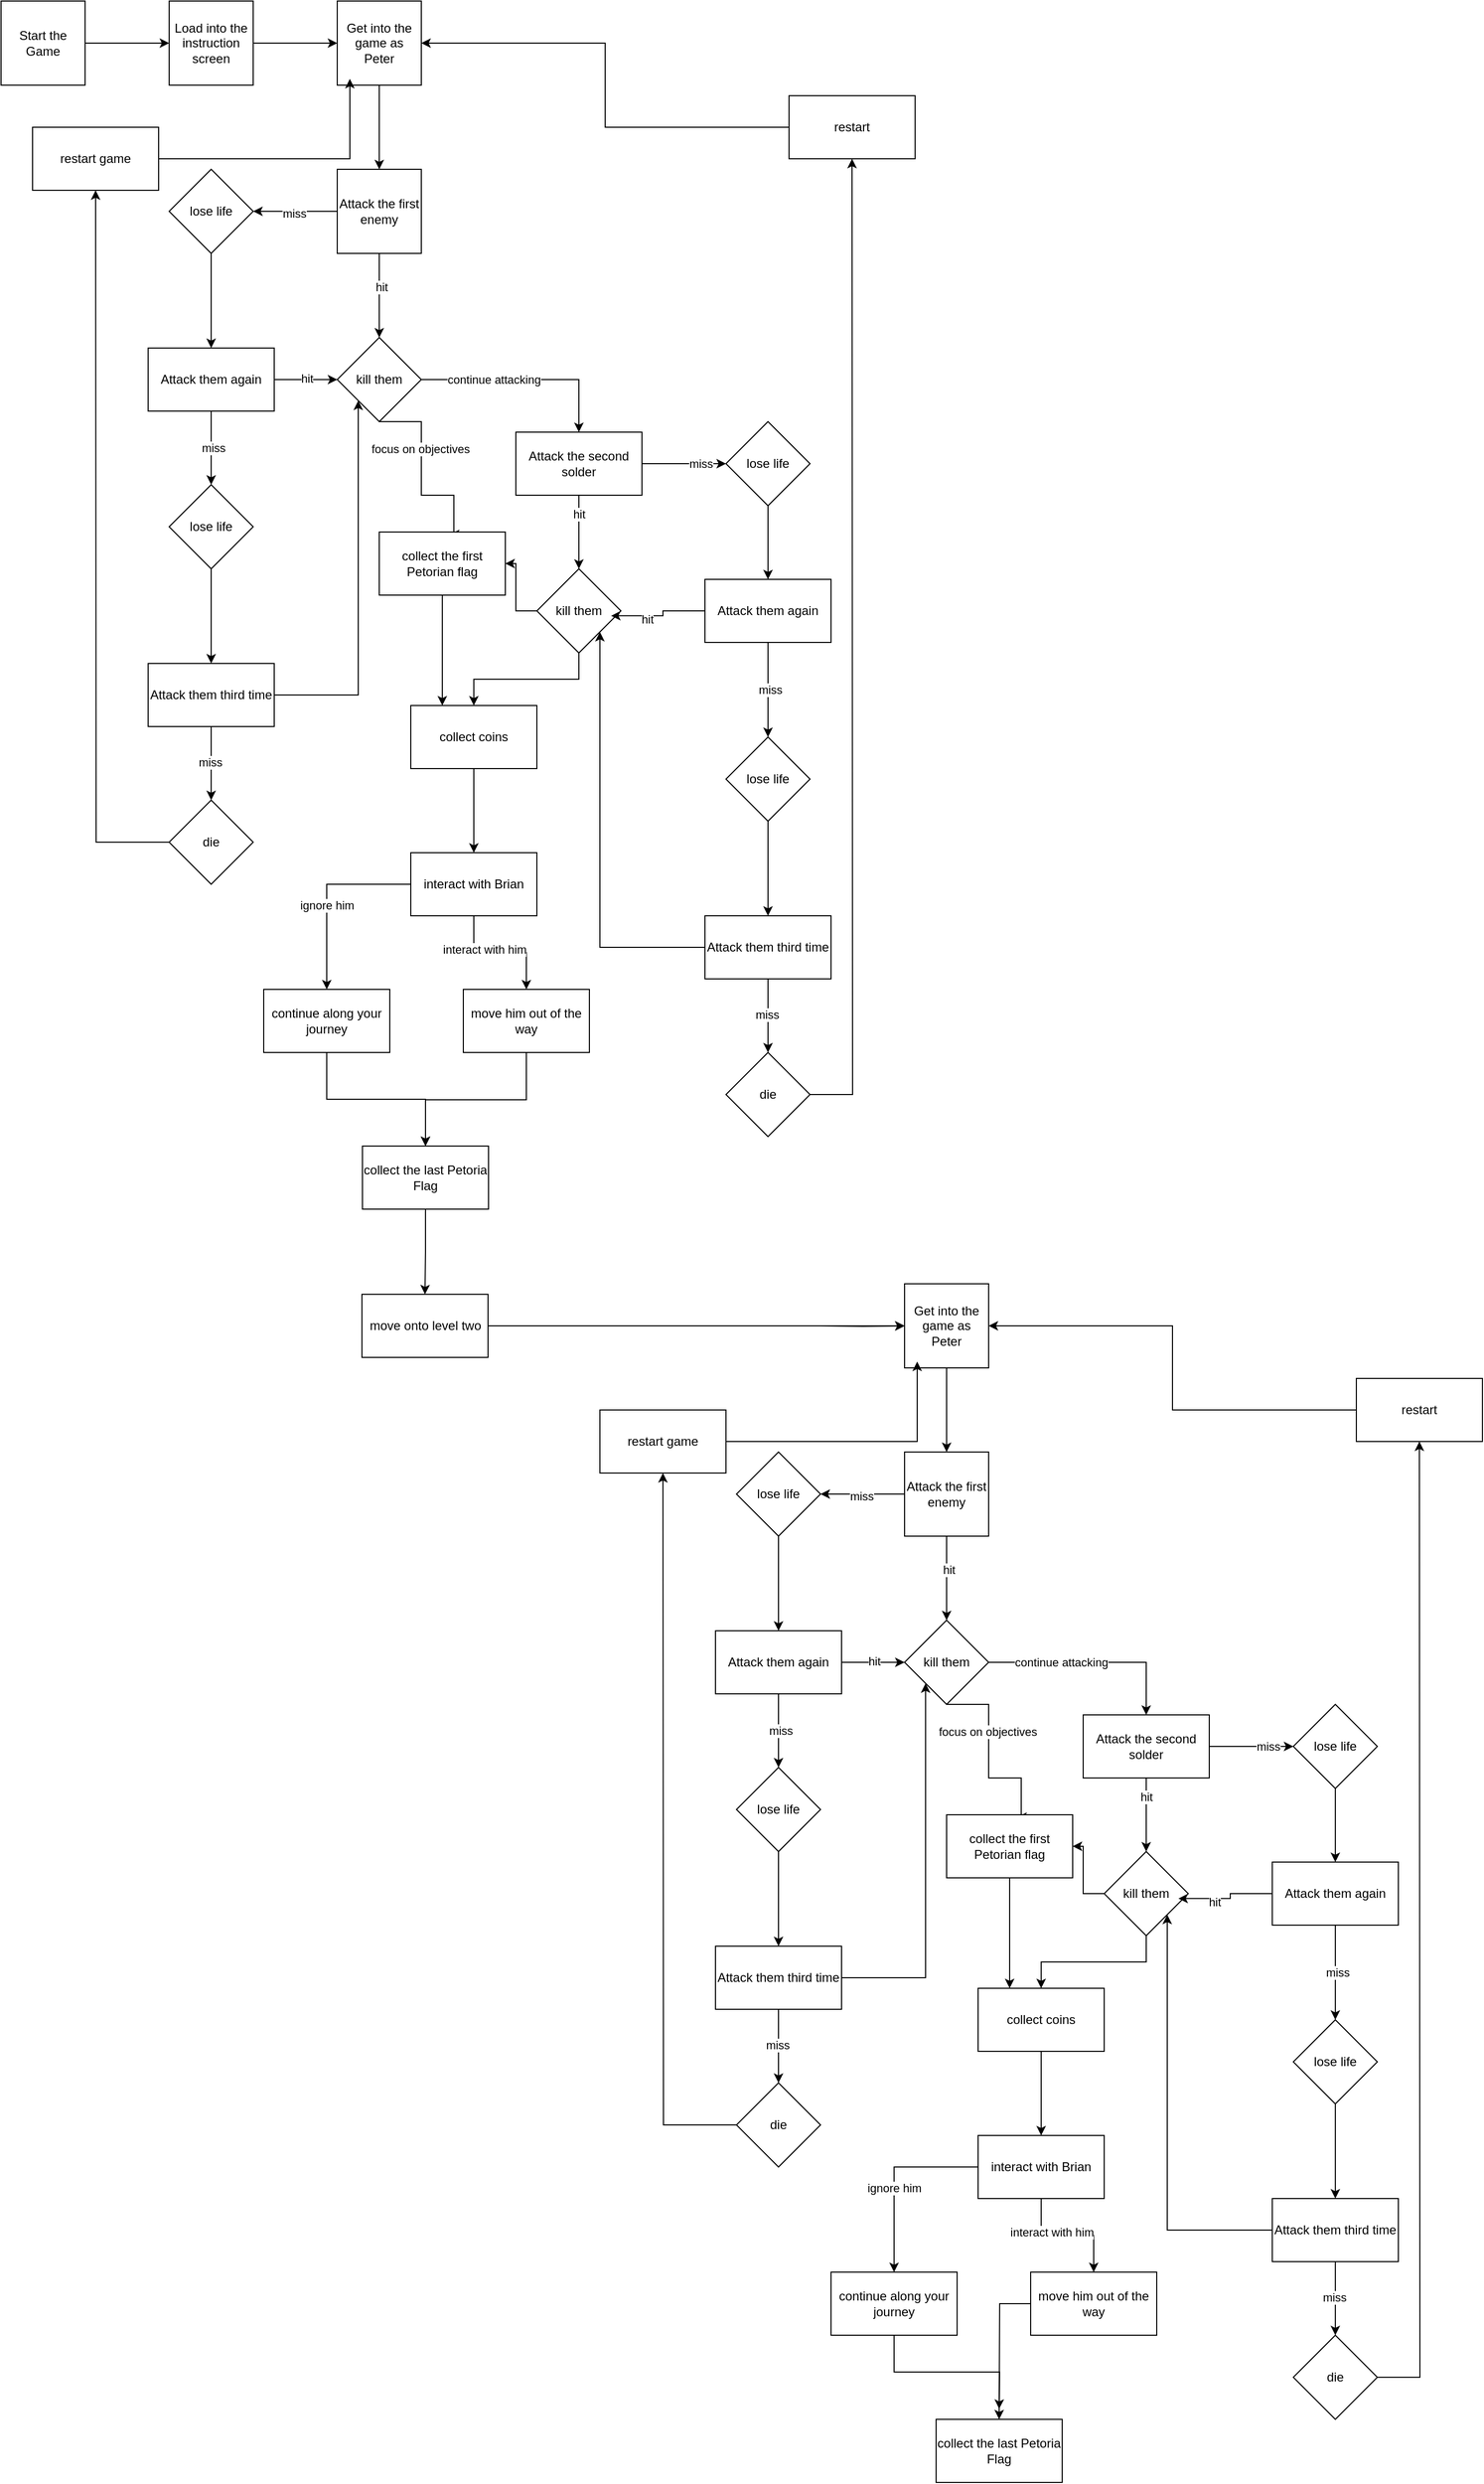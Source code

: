 <mxfile version="25.0.3">
  <diagram id="C5RBs43oDa-KdzZeNtuy" name="Page-1">
    <mxGraphModel dx="2068" dy="824" grid="1" gridSize="10" guides="1" tooltips="1" connect="1" arrows="1" fold="1" page="1" pageScale="1" pageWidth="827" pageHeight="1169" math="0" shadow="0">
      <root>
        <mxCell id="WIyWlLk6GJQsqaUBKTNV-0" />
        <mxCell id="WIyWlLk6GJQsqaUBKTNV-1" parent="WIyWlLk6GJQsqaUBKTNV-0" />
        <mxCell id="SWUT7TAXa4WQA7VOHfOn-55" value="" style="edgeStyle=orthogonalEdgeStyle;rounded=0;orthogonalLoop=1;jettySize=auto;html=1;" edge="1" parent="WIyWlLk6GJQsqaUBKTNV-1" source="SWUT7TAXa4WQA7VOHfOn-53" target="SWUT7TAXa4WQA7VOHfOn-54">
          <mxGeometry relative="1" as="geometry" />
        </mxCell>
        <mxCell id="SWUT7TAXa4WQA7VOHfOn-53" value="Start the Game" style="whiteSpace=wrap;html=1;aspect=fixed;" vertex="1" parent="WIyWlLk6GJQsqaUBKTNV-1">
          <mxGeometry x="70" y="80" width="80" height="80" as="geometry" />
        </mxCell>
        <mxCell id="SWUT7TAXa4WQA7VOHfOn-57" value="" style="edgeStyle=orthogonalEdgeStyle;rounded=0;orthogonalLoop=1;jettySize=auto;html=1;" edge="1" parent="WIyWlLk6GJQsqaUBKTNV-1" source="SWUT7TAXa4WQA7VOHfOn-54" target="SWUT7TAXa4WQA7VOHfOn-56">
          <mxGeometry relative="1" as="geometry" />
        </mxCell>
        <mxCell id="SWUT7TAXa4WQA7VOHfOn-54" value="Load into the instruction screen" style="whiteSpace=wrap;html=1;aspect=fixed;" vertex="1" parent="WIyWlLk6GJQsqaUBKTNV-1">
          <mxGeometry x="230" y="80" width="80" height="80" as="geometry" />
        </mxCell>
        <mxCell id="SWUT7TAXa4WQA7VOHfOn-59" value="" style="edgeStyle=orthogonalEdgeStyle;rounded=0;orthogonalLoop=1;jettySize=auto;html=1;" edge="1" parent="WIyWlLk6GJQsqaUBKTNV-1" source="SWUT7TAXa4WQA7VOHfOn-56" target="SWUT7TAXa4WQA7VOHfOn-58">
          <mxGeometry relative="1" as="geometry" />
        </mxCell>
        <mxCell id="SWUT7TAXa4WQA7VOHfOn-56" value="Get into the game as Peter" style="whiteSpace=wrap;html=1;aspect=fixed;" vertex="1" parent="WIyWlLk6GJQsqaUBKTNV-1">
          <mxGeometry x="390" y="80" width="80" height="80" as="geometry" />
        </mxCell>
        <mxCell id="SWUT7TAXa4WQA7VOHfOn-61" value="" style="edgeStyle=orthogonalEdgeStyle;rounded=0;orthogonalLoop=1;jettySize=auto;html=1;" edge="1" parent="WIyWlLk6GJQsqaUBKTNV-1" source="SWUT7TAXa4WQA7VOHfOn-58" target="SWUT7TAXa4WQA7VOHfOn-60">
          <mxGeometry relative="1" as="geometry" />
        </mxCell>
        <mxCell id="SWUT7TAXa4WQA7VOHfOn-70" value="hit" style="edgeLabel;html=1;align=center;verticalAlign=middle;resizable=0;points=[];" vertex="1" connectable="0" parent="SWUT7TAXa4WQA7VOHfOn-61">
          <mxGeometry x="-0.208" y="2" relative="1" as="geometry">
            <mxPoint as="offset" />
          </mxGeometry>
        </mxCell>
        <mxCell id="SWUT7TAXa4WQA7VOHfOn-63" value="" style="edgeStyle=orthogonalEdgeStyle;rounded=0;orthogonalLoop=1;jettySize=auto;html=1;" edge="1" parent="WIyWlLk6GJQsqaUBKTNV-1" source="SWUT7TAXa4WQA7VOHfOn-58" target="SWUT7TAXa4WQA7VOHfOn-62">
          <mxGeometry relative="1" as="geometry" />
        </mxCell>
        <mxCell id="SWUT7TAXa4WQA7VOHfOn-69" value="miss" style="edgeLabel;html=1;align=center;verticalAlign=middle;resizable=0;points=[];" vertex="1" connectable="0" parent="SWUT7TAXa4WQA7VOHfOn-63">
          <mxGeometry x="0.033" y="2" relative="1" as="geometry">
            <mxPoint as="offset" />
          </mxGeometry>
        </mxCell>
        <mxCell id="SWUT7TAXa4WQA7VOHfOn-58" value="Attack the first enemy" style="whiteSpace=wrap;html=1;aspect=fixed;" vertex="1" parent="WIyWlLk6GJQsqaUBKTNV-1">
          <mxGeometry x="390" y="240" width="80" height="80" as="geometry" />
        </mxCell>
        <mxCell id="SWUT7TAXa4WQA7VOHfOn-83" value="" style="edgeStyle=orthogonalEdgeStyle;rounded=0;orthogonalLoop=1;jettySize=auto;html=1;" edge="1" parent="WIyWlLk6GJQsqaUBKTNV-1" source="SWUT7TAXa4WQA7VOHfOn-60" target="SWUT7TAXa4WQA7VOHfOn-82">
          <mxGeometry relative="1" as="geometry" />
        </mxCell>
        <mxCell id="SWUT7TAXa4WQA7VOHfOn-84" value="continue attacking" style="edgeLabel;html=1;align=center;verticalAlign=middle;resizable=0;points=[];" vertex="1" connectable="0" parent="SWUT7TAXa4WQA7VOHfOn-83">
          <mxGeometry x="-0.313" relative="1" as="geometry">
            <mxPoint as="offset" />
          </mxGeometry>
        </mxCell>
        <mxCell id="SWUT7TAXa4WQA7VOHfOn-86" style="edgeStyle=orthogonalEdgeStyle;rounded=0;orthogonalLoop=1;jettySize=auto;html=1;exitX=0.5;exitY=1;exitDx=0;exitDy=0;entryX=0.561;entryY=0.039;entryDx=0;entryDy=0;entryPerimeter=0;" edge="1" parent="WIyWlLk6GJQsqaUBKTNV-1" source="SWUT7TAXa4WQA7VOHfOn-60" target="SWUT7TAXa4WQA7VOHfOn-87">
          <mxGeometry relative="1" as="geometry">
            <mxPoint x="500" y="580" as="targetPoint" />
            <Array as="points">
              <mxPoint x="470" y="480" />
              <mxPoint x="470" y="550" />
              <mxPoint x="501" y="550" />
              <mxPoint x="501" y="587" />
            </Array>
          </mxGeometry>
        </mxCell>
        <mxCell id="SWUT7TAXa4WQA7VOHfOn-88" value="focus on objectives" style="edgeLabel;html=1;align=center;verticalAlign=middle;resizable=0;points=[];" vertex="1" connectable="0" parent="SWUT7TAXa4WQA7VOHfOn-86">
          <mxGeometry x="-0.277" y="-1" relative="1" as="geometry">
            <mxPoint as="offset" />
          </mxGeometry>
        </mxCell>
        <mxCell id="SWUT7TAXa4WQA7VOHfOn-60" value="kill them" style="rhombus;whiteSpace=wrap;html=1;" vertex="1" parent="WIyWlLk6GJQsqaUBKTNV-1">
          <mxGeometry x="390" y="400" width="80" height="80" as="geometry" />
        </mxCell>
        <mxCell id="SWUT7TAXa4WQA7VOHfOn-65" value="" style="edgeStyle=orthogonalEdgeStyle;rounded=0;orthogonalLoop=1;jettySize=auto;html=1;" edge="1" parent="WIyWlLk6GJQsqaUBKTNV-1" source="SWUT7TAXa4WQA7VOHfOn-62" target="SWUT7TAXa4WQA7VOHfOn-64">
          <mxGeometry relative="1" as="geometry" />
        </mxCell>
        <mxCell id="SWUT7TAXa4WQA7VOHfOn-62" value="lose life" style="rhombus;whiteSpace=wrap;html=1;" vertex="1" parent="WIyWlLk6GJQsqaUBKTNV-1">
          <mxGeometry x="230" y="240" width="80" height="80" as="geometry" />
        </mxCell>
        <mxCell id="SWUT7TAXa4WQA7VOHfOn-66" value="" style="edgeStyle=orthogonalEdgeStyle;rounded=0;orthogonalLoop=1;jettySize=auto;html=1;" edge="1" parent="WIyWlLk6GJQsqaUBKTNV-1" source="SWUT7TAXa4WQA7VOHfOn-64" target="SWUT7TAXa4WQA7VOHfOn-60">
          <mxGeometry relative="1" as="geometry" />
        </mxCell>
        <mxCell id="SWUT7TAXa4WQA7VOHfOn-72" value="hit" style="edgeLabel;html=1;align=center;verticalAlign=middle;resizable=0;points=[];" vertex="1" connectable="0" parent="SWUT7TAXa4WQA7VOHfOn-66">
          <mxGeometry x="0.022" y="1" relative="1" as="geometry">
            <mxPoint as="offset" />
          </mxGeometry>
        </mxCell>
        <mxCell id="SWUT7TAXa4WQA7VOHfOn-68" value="" style="edgeStyle=orthogonalEdgeStyle;rounded=0;orthogonalLoop=1;jettySize=auto;html=1;" edge="1" parent="WIyWlLk6GJQsqaUBKTNV-1" source="SWUT7TAXa4WQA7VOHfOn-64" target="SWUT7TAXa4WQA7VOHfOn-67">
          <mxGeometry relative="1" as="geometry" />
        </mxCell>
        <mxCell id="SWUT7TAXa4WQA7VOHfOn-71" value="miss" style="edgeLabel;html=1;align=center;verticalAlign=middle;resizable=0;points=[];" vertex="1" connectable="0" parent="SWUT7TAXa4WQA7VOHfOn-68">
          <mxGeometry x="-0.009" y="2" relative="1" as="geometry">
            <mxPoint as="offset" />
          </mxGeometry>
        </mxCell>
        <mxCell id="SWUT7TAXa4WQA7VOHfOn-64" value="Attack them again" style="whiteSpace=wrap;html=1;" vertex="1" parent="WIyWlLk6GJQsqaUBKTNV-1">
          <mxGeometry x="210" y="410" width="120" height="60" as="geometry" />
        </mxCell>
        <mxCell id="SWUT7TAXa4WQA7VOHfOn-74" value="" style="edgeStyle=orthogonalEdgeStyle;rounded=0;orthogonalLoop=1;jettySize=auto;html=1;" edge="1" parent="WIyWlLk6GJQsqaUBKTNV-1" source="SWUT7TAXa4WQA7VOHfOn-67" target="SWUT7TAXa4WQA7VOHfOn-73">
          <mxGeometry relative="1" as="geometry" />
        </mxCell>
        <mxCell id="SWUT7TAXa4WQA7VOHfOn-67" value="lose life" style="rhombus;whiteSpace=wrap;html=1;" vertex="1" parent="WIyWlLk6GJQsqaUBKTNV-1">
          <mxGeometry x="230" y="540" width="80" height="80" as="geometry" />
        </mxCell>
        <mxCell id="SWUT7TAXa4WQA7VOHfOn-76" value="" style="edgeStyle=orthogonalEdgeStyle;rounded=0;orthogonalLoop=1;jettySize=auto;html=1;" edge="1" parent="WIyWlLk6GJQsqaUBKTNV-1" source="SWUT7TAXa4WQA7VOHfOn-73" target="SWUT7TAXa4WQA7VOHfOn-75">
          <mxGeometry relative="1" as="geometry" />
        </mxCell>
        <mxCell id="SWUT7TAXa4WQA7VOHfOn-77" value="miss" style="edgeLabel;html=1;align=center;verticalAlign=middle;resizable=0;points=[];" vertex="1" connectable="0" parent="SWUT7TAXa4WQA7VOHfOn-76">
          <mxGeometry x="-0.038" y="-1" relative="1" as="geometry">
            <mxPoint as="offset" />
          </mxGeometry>
        </mxCell>
        <mxCell id="SWUT7TAXa4WQA7VOHfOn-81" style="edgeStyle=orthogonalEdgeStyle;rounded=0;orthogonalLoop=1;jettySize=auto;html=1;exitX=1;exitY=0.5;exitDx=0;exitDy=0;entryX=0;entryY=1;entryDx=0;entryDy=0;" edge="1" parent="WIyWlLk6GJQsqaUBKTNV-1" source="SWUT7TAXa4WQA7VOHfOn-73" target="SWUT7TAXa4WQA7VOHfOn-60">
          <mxGeometry relative="1" as="geometry" />
        </mxCell>
        <mxCell id="SWUT7TAXa4WQA7VOHfOn-73" value="Attack them third time" style="whiteSpace=wrap;html=1;" vertex="1" parent="WIyWlLk6GJQsqaUBKTNV-1">
          <mxGeometry x="210" y="710" width="120" height="60" as="geometry" />
        </mxCell>
        <mxCell id="SWUT7TAXa4WQA7VOHfOn-78" style="edgeStyle=orthogonalEdgeStyle;rounded=0;orthogonalLoop=1;jettySize=auto;html=1;" edge="1" parent="WIyWlLk6GJQsqaUBKTNV-1" source="SWUT7TAXa4WQA7VOHfOn-75">
          <mxGeometry relative="1" as="geometry">
            <mxPoint x="160" y="260" as="targetPoint" />
          </mxGeometry>
        </mxCell>
        <mxCell id="SWUT7TAXa4WQA7VOHfOn-75" value="die" style="rhombus;whiteSpace=wrap;html=1;" vertex="1" parent="WIyWlLk6GJQsqaUBKTNV-1">
          <mxGeometry x="230" y="840" width="80" height="80" as="geometry" />
        </mxCell>
        <mxCell id="SWUT7TAXa4WQA7VOHfOn-79" value="restart game" style="rounded=0;whiteSpace=wrap;html=1;" vertex="1" parent="WIyWlLk6GJQsqaUBKTNV-1">
          <mxGeometry x="100" y="200" width="120" height="60" as="geometry" />
        </mxCell>
        <mxCell id="SWUT7TAXa4WQA7VOHfOn-80" style="edgeStyle=orthogonalEdgeStyle;rounded=0;orthogonalLoop=1;jettySize=auto;html=1;exitX=1;exitY=0.5;exitDx=0;exitDy=0;entryX=0.15;entryY=0.925;entryDx=0;entryDy=0;entryPerimeter=0;" edge="1" parent="WIyWlLk6GJQsqaUBKTNV-1" source="SWUT7TAXa4WQA7VOHfOn-79" target="SWUT7TAXa4WQA7VOHfOn-56">
          <mxGeometry relative="1" as="geometry" />
        </mxCell>
        <mxCell id="SWUT7TAXa4WQA7VOHfOn-90" value="" style="edgeStyle=orthogonalEdgeStyle;rounded=0;orthogonalLoop=1;jettySize=auto;html=1;" edge="1" parent="WIyWlLk6GJQsqaUBKTNV-1" source="SWUT7TAXa4WQA7VOHfOn-82" target="SWUT7TAXa4WQA7VOHfOn-89">
          <mxGeometry relative="1" as="geometry" />
        </mxCell>
        <mxCell id="SWUT7TAXa4WQA7VOHfOn-91" value="hit" style="edgeLabel;html=1;align=center;verticalAlign=middle;resizable=0;points=[];" vertex="1" connectable="0" parent="SWUT7TAXa4WQA7VOHfOn-90">
          <mxGeometry x="-0.486" relative="1" as="geometry">
            <mxPoint as="offset" />
          </mxGeometry>
        </mxCell>
        <mxCell id="SWUT7TAXa4WQA7VOHfOn-105" style="edgeStyle=orthogonalEdgeStyle;rounded=0;orthogonalLoop=1;jettySize=auto;html=1;" edge="1" parent="WIyWlLk6GJQsqaUBKTNV-1" source="SWUT7TAXa4WQA7VOHfOn-82" target="SWUT7TAXa4WQA7VOHfOn-94">
          <mxGeometry relative="1" as="geometry" />
        </mxCell>
        <mxCell id="SWUT7TAXa4WQA7VOHfOn-106" value="miss" style="edgeLabel;html=1;align=center;verticalAlign=middle;resizable=0;points=[];" vertex="1" connectable="0" parent="SWUT7TAXa4WQA7VOHfOn-105">
          <mxGeometry x="0.392" relative="1" as="geometry">
            <mxPoint as="offset" />
          </mxGeometry>
        </mxCell>
        <mxCell id="SWUT7TAXa4WQA7VOHfOn-82" value="Attack the second solder" style="whiteSpace=wrap;html=1;" vertex="1" parent="WIyWlLk6GJQsqaUBKTNV-1">
          <mxGeometry x="560" y="490" width="120" height="60" as="geometry" />
        </mxCell>
        <mxCell id="SWUT7TAXa4WQA7VOHfOn-118" style="edgeStyle=orthogonalEdgeStyle;rounded=0;orthogonalLoop=1;jettySize=auto;html=1;exitX=0.5;exitY=1;exitDx=0;exitDy=0;entryX=0.25;entryY=0;entryDx=0;entryDy=0;" edge="1" parent="WIyWlLk6GJQsqaUBKTNV-1" source="SWUT7TAXa4WQA7VOHfOn-87" target="SWUT7TAXa4WQA7VOHfOn-116">
          <mxGeometry relative="1" as="geometry" />
        </mxCell>
        <mxCell id="SWUT7TAXa4WQA7VOHfOn-87" value="collect the first Petorian flag" style="rounded=0;whiteSpace=wrap;html=1;" vertex="1" parent="WIyWlLk6GJQsqaUBKTNV-1">
          <mxGeometry x="430" y="585" width="120" height="60" as="geometry" />
        </mxCell>
        <mxCell id="SWUT7TAXa4WQA7VOHfOn-113" style="edgeStyle=orthogonalEdgeStyle;rounded=0;orthogonalLoop=1;jettySize=auto;html=1;" edge="1" parent="WIyWlLk6GJQsqaUBKTNV-1" source="SWUT7TAXa4WQA7VOHfOn-89" target="SWUT7TAXa4WQA7VOHfOn-87">
          <mxGeometry relative="1" as="geometry" />
        </mxCell>
        <mxCell id="SWUT7TAXa4WQA7VOHfOn-117" value="" style="edgeStyle=orthogonalEdgeStyle;rounded=0;orthogonalLoop=1;jettySize=auto;html=1;" edge="1" parent="WIyWlLk6GJQsqaUBKTNV-1" source="SWUT7TAXa4WQA7VOHfOn-89" target="SWUT7TAXa4WQA7VOHfOn-116">
          <mxGeometry relative="1" as="geometry" />
        </mxCell>
        <mxCell id="SWUT7TAXa4WQA7VOHfOn-89" value="kill them" style="rhombus;whiteSpace=wrap;html=1;" vertex="1" parent="WIyWlLk6GJQsqaUBKTNV-1">
          <mxGeometry x="580" y="620" width="80" height="80" as="geometry" />
        </mxCell>
        <mxCell id="SWUT7TAXa4WQA7VOHfOn-93" value="" style="edgeStyle=orthogonalEdgeStyle;rounded=0;orthogonalLoop=1;jettySize=auto;html=1;" edge="1" parent="WIyWlLk6GJQsqaUBKTNV-1" source="SWUT7TAXa4WQA7VOHfOn-94" target="SWUT7TAXa4WQA7VOHfOn-98">
          <mxGeometry relative="1" as="geometry" />
        </mxCell>
        <mxCell id="SWUT7TAXa4WQA7VOHfOn-94" value="lose life" style="rhombus;whiteSpace=wrap;html=1;" vertex="1" parent="WIyWlLk6GJQsqaUBKTNV-1">
          <mxGeometry x="760" y="480" width="80" height="80" as="geometry" />
        </mxCell>
        <mxCell id="SWUT7TAXa4WQA7VOHfOn-96" value="" style="edgeStyle=orthogonalEdgeStyle;rounded=0;orthogonalLoop=1;jettySize=auto;html=1;" edge="1" parent="WIyWlLk6GJQsqaUBKTNV-1" source="SWUT7TAXa4WQA7VOHfOn-98" target="SWUT7TAXa4WQA7VOHfOn-100">
          <mxGeometry relative="1" as="geometry" />
        </mxCell>
        <mxCell id="SWUT7TAXa4WQA7VOHfOn-97" value="miss" style="edgeLabel;html=1;align=center;verticalAlign=middle;resizable=0;points=[];" vertex="1" connectable="0" parent="SWUT7TAXa4WQA7VOHfOn-96">
          <mxGeometry x="-0.009" y="2" relative="1" as="geometry">
            <mxPoint as="offset" />
          </mxGeometry>
        </mxCell>
        <mxCell id="SWUT7TAXa4WQA7VOHfOn-98" value="Attack them again" style="whiteSpace=wrap;html=1;" vertex="1" parent="WIyWlLk6GJQsqaUBKTNV-1">
          <mxGeometry x="740" y="630" width="120" height="60" as="geometry" />
        </mxCell>
        <mxCell id="SWUT7TAXa4WQA7VOHfOn-99" value="" style="edgeStyle=orthogonalEdgeStyle;rounded=0;orthogonalLoop=1;jettySize=auto;html=1;" edge="1" parent="WIyWlLk6GJQsqaUBKTNV-1" source="SWUT7TAXa4WQA7VOHfOn-100" target="SWUT7TAXa4WQA7VOHfOn-103">
          <mxGeometry relative="1" as="geometry" />
        </mxCell>
        <mxCell id="SWUT7TAXa4WQA7VOHfOn-100" value="lose life" style="rhombus;whiteSpace=wrap;html=1;" vertex="1" parent="WIyWlLk6GJQsqaUBKTNV-1">
          <mxGeometry x="760" y="780" width="80" height="80" as="geometry" />
        </mxCell>
        <mxCell id="SWUT7TAXa4WQA7VOHfOn-101" value="" style="edgeStyle=orthogonalEdgeStyle;rounded=0;orthogonalLoop=1;jettySize=auto;html=1;" edge="1" parent="WIyWlLk6GJQsqaUBKTNV-1" source="SWUT7TAXa4WQA7VOHfOn-103" target="SWUT7TAXa4WQA7VOHfOn-104">
          <mxGeometry relative="1" as="geometry" />
        </mxCell>
        <mxCell id="SWUT7TAXa4WQA7VOHfOn-102" value="miss" style="edgeLabel;html=1;align=center;verticalAlign=middle;resizable=0;points=[];" vertex="1" connectable="0" parent="SWUT7TAXa4WQA7VOHfOn-101">
          <mxGeometry x="-0.038" y="-1" relative="1" as="geometry">
            <mxPoint as="offset" />
          </mxGeometry>
        </mxCell>
        <mxCell id="SWUT7TAXa4WQA7VOHfOn-109" style="edgeStyle=orthogonalEdgeStyle;rounded=0;orthogonalLoop=1;jettySize=auto;html=1;exitX=0;exitY=0.5;exitDx=0;exitDy=0;entryX=1;entryY=1;entryDx=0;entryDy=0;" edge="1" parent="WIyWlLk6GJQsqaUBKTNV-1" source="SWUT7TAXa4WQA7VOHfOn-103" target="SWUT7TAXa4WQA7VOHfOn-89">
          <mxGeometry relative="1" as="geometry" />
        </mxCell>
        <mxCell id="SWUT7TAXa4WQA7VOHfOn-103" value="Attack them third time" style="whiteSpace=wrap;html=1;" vertex="1" parent="WIyWlLk6GJQsqaUBKTNV-1">
          <mxGeometry x="740" y="950" width="120" height="60" as="geometry" />
        </mxCell>
        <mxCell id="SWUT7TAXa4WQA7VOHfOn-110" style="edgeStyle=orthogonalEdgeStyle;rounded=0;orthogonalLoop=1;jettySize=auto;html=1;exitX=1;exitY=0.5;exitDx=0;exitDy=0;" edge="1" parent="WIyWlLk6GJQsqaUBKTNV-1" source="SWUT7TAXa4WQA7VOHfOn-104">
          <mxGeometry relative="1" as="geometry">
            <mxPoint x="880" y="230" as="targetPoint" />
          </mxGeometry>
        </mxCell>
        <mxCell id="SWUT7TAXa4WQA7VOHfOn-104" value="die" style="rhombus;whiteSpace=wrap;html=1;" vertex="1" parent="WIyWlLk6GJQsqaUBKTNV-1">
          <mxGeometry x="760" y="1080" width="80" height="80" as="geometry" />
        </mxCell>
        <mxCell id="SWUT7TAXa4WQA7VOHfOn-107" style="edgeStyle=orthogonalEdgeStyle;rounded=0;orthogonalLoop=1;jettySize=auto;html=1;entryX=0.883;entryY=0.558;entryDx=0;entryDy=0;entryPerimeter=0;" edge="1" parent="WIyWlLk6GJQsqaUBKTNV-1" source="SWUT7TAXa4WQA7VOHfOn-98" target="SWUT7TAXa4WQA7VOHfOn-89">
          <mxGeometry relative="1" as="geometry" />
        </mxCell>
        <mxCell id="SWUT7TAXa4WQA7VOHfOn-108" value="hit" style="edgeLabel;html=1;align=center;verticalAlign=middle;resizable=0;points=[];" vertex="1" connectable="0" parent="SWUT7TAXa4WQA7VOHfOn-107">
          <mxGeometry x="0.274" y="3" relative="1" as="geometry">
            <mxPoint as="offset" />
          </mxGeometry>
        </mxCell>
        <mxCell id="SWUT7TAXa4WQA7VOHfOn-112" style="edgeStyle=orthogonalEdgeStyle;rounded=0;orthogonalLoop=1;jettySize=auto;html=1;exitX=0;exitY=0.5;exitDx=0;exitDy=0;entryX=1;entryY=0.5;entryDx=0;entryDy=0;" edge="1" parent="WIyWlLk6GJQsqaUBKTNV-1" source="SWUT7TAXa4WQA7VOHfOn-111" target="SWUT7TAXa4WQA7VOHfOn-56">
          <mxGeometry relative="1" as="geometry" />
        </mxCell>
        <mxCell id="SWUT7TAXa4WQA7VOHfOn-111" value="restart" style="rounded=0;whiteSpace=wrap;html=1;" vertex="1" parent="WIyWlLk6GJQsqaUBKTNV-1">
          <mxGeometry x="820" y="170" width="120" height="60" as="geometry" />
        </mxCell>
        <mxCell id="SWUT7TAXa4WQA7VOHfOn-121" value="" style="edgeStyle=orthogonalEdgeStyle;rounded=0;orthogonalLoop=1;jettySize=auto;html=1;" edge="1" parent="WIyWlLk6GJQsqaUBKTNV-1" source="SWUT7TAXa4WQA7VOHfOn-116" target="SWUT7TAXa4WQA7VOHfOn-120">
          <mxGeometry relative="1" as="geometry" />
        </mxCell>
        <mxCell id="SWUT7TAXa4WQA7VOHfOn-116" value="collect coins" style="whiteSpace=wrap;html=1;" vertex="1" parent="WIyWlLk6GJQsqaUBKTNV-1">
          <mxGeometry x="460" y="750" width="120" height="60" as="geometry" />
        </mxCell>
        <mxCell id="SWUT7TAXa4WQA7VOHfOn-127" value="" style="edgeStyle=orthogonalEdgeStyle;rounded=0;orthogonalLoop=1;jettySize=auto;html=1;" edge="1" parent="WIyWlLk6GJQsqaUBKTNV-1" source="SWUT7TAXa4WQA7VOHfOn-120" target="SWUT7TAXa4WQA7VOHfOn-126">
          <mxGeometry relative="1" as="geometry" />
        </mxCell>
        <mxCell id="SWUT7TAXa4WQA7VOHfOn-128" value="ignore him" style="edgeLabel;html=1;align=center;verticalAlign=middle;resizable=0;points=[];" vertex="1" connectable="0" parent="SWUT7TAXa4WQA7VOHfOn-127">
          <mxGeometry x="0.111" relative="1" as="geometry">
            <mxPoint as="offset" />
          </mxGeometry>
        </mxCell>
        <mxCell id="SWUT7TAXa4WQA7VOHfOn-131" value="" style="edgeStyle=orthogonalEdgeStyle;rounded=0;orthogonalLoop=1;jettySize=auto;html=1;" edge="1" parent="WIyWlLk6GJQsqaUBKTNV-1" source="SWUT7TAXa4WQA7VOHfOn-120" target="SWUT7TAXa4WQA7VOHfOn-130">
          <mxGeometry relative="1" as="geometry" />
        </mxCell>
        <mxCell id="SWUT7TAXa4WQA7VOHfOn-132" value="interact with him" style="edgeLabel;html=1;align=center;verticalAlign=middle;resizable=0;points=[];" vertex="1" connectable="0" parent="SWUT7TAXa4WQA7VOHfOn-131">
          <mxGeometry x="-0.256" y="3" relative="1" as="geometry">
            <mxPoint as="offset" />
          </mxGeometry>
        </mxCell>
        <mxCell id="SWUT7TAXa4WQA7VOHfOn-120" value="interact with Brian" style="whiteSpace=wrap;html=1;" vertex="1" parent="WIyWlLk6GJQsqaUBKTNV-1">
          <mxGeometry x="460" y="890" width="120" height="60" as="geometry" />
        </mxCell>
        <mxCell id="SWUT7TAXa4WQA7VOHfOn-133" style="edgeStyle=orthogonalEdgeStyle;rounded=0;orthogonalLoop=1;jettySize=auto;html=1;exitX=0.5;exitY=1;exitDx=0;exitDy=0;" edge="1" parent="WIyWlLk6GJQsqaUBKTNV-1" source="SWUT7TAXa4WQA7VOHfOn-126" target="SWUT7TAXa4WQA7VOHfOn-135">
          <mxGeometry relative="1" as="geometry">
            <mxPoint x="480" y="1150" as="targetPoint" />
          </mxGeometry>
        </mxCell>
        <mxCell id="SWUT7TAXa4WQA7VOHfOn-126" value="continue along your journey" style="whiteSpace=wrap;html=1;" vertex="1" parent="WIyWlLk6GJQsqaUBKTNV-1">
          <mxGeometry x="320" y="1020" width="120" height="60" as="geometry" />
        </mxCell>
        <mxCell id="SWUT7TAXa4WQA7VOHfOn-134" style="edgeStyle=orthogonalEdgeStyle;rounded=0;orthogonalLoop=1;jettySize=auto;html=1;entryX=0.5;entryY=0;entryDx=0;entryDy=0;" edge="1" parent="WIyWlLk6GJQsqaUBKTNV-1" source="SWUT7TAXa4WQA7VOHfOn-130" target="SWUT7TAXa4WQA7VOHfOn-135">
          <mxGeometry relative="1" as="geometry">
            <mxPoint x="480" y="1160" as="targetPoint" />
            <Array as="points">
              <mxPoint x="570" y="1125" />
              <mxPoint x="474" y="1125" />
            </Array>
          </mxGeometry>
        </mxCell>
        <mxCell id="SWUT7TAXa4WQA7VOHfOn-130" value="move him out of the way" style="whiteSpace=wrap;html=1;" vertex="1" parent="WIyWlLk6GJQsqaUBKTNV-1">
          <mxGeometry x="510" y="1020" width="120" height="60" as="geometry" />
        </mxCell>
        <mxCell id="SWUT7TAXa4WQA7VOHfOn-137" value="" style="edgeStyle=orthogonalEdgeStyle;rounded=0;orthogonalLoop=1;jettySize=auto;html=1;" edge="1" parent="WIyWlLk6GJQsqaUBKTNV-1" source="SWUT7TAXa4WQA7VOHfOn-135" target="SWUT7TAXa4WQA7VOHfOn-136">
          <mxGeometry relative="1" as="geometry" />
        </mxCell>
        <mxCell id="SWUT7TAXa4WQA7VOHfOn-135" value="collect the last Petoria Flag" style="rounded=0;whiteSpace=wrap;html=1;" vertex="1" parent="WIyWlLk6GJQsqaUBKTNV-1">
          <mxGeometry x="414" y="1169" width="120" height="60" as="geometry" />
        </mxCell>
        <mxCell id="SWUT7TAXa4WQA7VOHfOn-211" style="edgeStyle=orthogonalEdgeStyle;rounded=0;orthogonalLoop=1;jettySize=auto;html=1;entryX=0;entryY=0.5;entryDx=0;entryDy=0;" edge="1" parent="WIyWlLk6GJQsqaUBKTNV-1" source="SWUT7TAXa4WQA7VOHfOn-136" target="SWUT7TAXa4WQA7VOHfOn-143">
          <mxGeometry relative="1" as="geometry">
            <mxPoint x="610" y="1340" as="targetPoint" />
          </mxGeometry>
        </mxCell>
        <mxCell id="SWUT7TAXa4WQA7VOHfOn-136" value="move onto level two" style="whiteSpace=wrap;html=1;rounded=0;" vertex="1" parent="WIyWlLk6GJQsqaUBKTNV-1">
          <mxGeometry x="413.5" y="1310" width="120" height="60" as="geometry" />
        </mxCell>
        <mxCell id="SWUT7TAXa4WQA7VOHfOn-140" value="" style="edgeStyle=orthogonalEdgeStyle;rounded=0;orthogonalLoop=1;jettySize=auto;html=1;" edge="1" parent="WIyWlLk6GJQsqaUBKTNV-1" target="SWUT7TAXa4WQA7VOHfOn-143">
          <mxGeometry relative="1" as="geometry">
            <mxPoint x="850" y="1340" as="sourcePoint" />
          </mxGeometry>
        </mxCell>
        <mxCell id="SWUT7TAXa4WQA7VOHfOn-142" value="" style="edgeStyle=orthogonalEdgeStyle;rounded=0;orthogonalLoop=1;jettySize=auto;html=1;" edge="1" parent="WIyWlLk6GJQsqaUBKTNV-1" source="SWUT7TAXa4WQA7VOHfOn-143" target="SWUT7TAXa4WQA7VOHfOn-148">
          <mxGeometry relative="1" as="geometry" />
        </mxCell>
        <mxCell id="SWUT7TAXa4WQA7VOHfOn-143" value="Get into the game as Peter" style="whiteSpace=wrap;html=1;aspect=fixed;" vertex="1" parent="WIyWlLk6GJQsqaUBKTNV-1">
          <mxGeometry x="930" y="1300" width="80" height="80" as="geometry" />
        </mxCell>
        <mxCell id="SWUT7TAXa4WQA7VOHfOn-144" value="" style="edgeStyle=orthogonalEdgeStyle;rounded=0;orthogonalLoop=1;jettySize=auto;html=1;" edge="1" parent="WIyWlLk6GJQsqaUBKTNV-1" source="SWUT7TAXa4WQA7VOHfOn-148" target="SWUT7TAXa4WQA7VOHfOn-153">
          <mxGeometry relative="1" as="geometry" />
        </mxCell>
        <mxCell id="SWUT7TAXa4WQA7VOHfOn-145" value="hit" style="edgeLabel;html=1;align=center;verticalAlign=middle;resizable=0;points=[];" vertex="1" connectable="0" parent="SWUT7TAXa4WQA7VOHfOn-144">
          <mxGeometry x="-0.208" y="2" relative="1" as="geometry">
            <mxPoint as="offset" />
          </mxGeometry>
        </mxCell>
        <mxCell id="SWUT7TAXa4WQA7VOHfOn-146" value="" style="edgeStyle=orthogonalEdgeStyle;rounded=0;orthogonalLoop=1;jettySize=auto;html=1;" edge="1" parent="WIyWlLk6GJQsqaUBKTNV-1" source="SWUT7TAXa4WQA7VOHfOn-148" target="SWUT7TAXa4WQA7VOHfOn-155">
          <mxGeometry relative="1" as="geometry" />
        </mxCell>
        <mxCell id="SWUT7TAXa4WQA7VOHfOn-147" value="miss" style="edgeLabel;html=1;align=center;verticalAlign=middle;resizable=0;points=[];" vertex="1" connectable="0" parent="SWUT7TAXa4WQA7VOHfOn-146">
          <mxGeometry x="0.033" y="2" relative="1" as="geometry">
            <mxPoint as="offset" />
          </mxGeometry>
        </mxCell>
        <mxCell id="SWUT7TAXa4WQA7VOHfOn-148" value="Attack the first enemy" style="whiteSpace=wrap;html=1;aspect=fixed;" vertex="1" parent="WIyWlLk6GJQsqaUBKTNV-1">
          <mxGeometry x="930" y="1460" width="80" height="80" as="geometry" />
        </mxCell>
        <mxCell id="SWUT7TAXa4WQA7VOHfOn-149" value="" style="edgeStyle=orthogonalEdgeStyle;rounded=0;orthogonalLoop=1;jettySize=auto;html=1;" edge="1" parent="WIyWlLk6GJQsqaUBKTNV-1" source="SWUT7TAXa4WQA7VOHfOn-153" target="SWUT7TAXa4WQA7VOHfOn-175">
          <mxGeometry relative="1" as="geometry" />
        </mxCell>
        <mxCell id="SWUT7TAXa4WQA7VOHfOn-150" value="continue attacking" style="edgeLabel;html=1;align=center;verticalAlign=middle;resizable=0;points=[];" vertex="1" connectable="0" parent="SWUT7TAXa4WQA7VOHfOn-149">
          <mxGeometry x="-0.313" relative="1" as="geometry">
            <mxPoint as="offset" />
          </mxGeometry>
        </mxCell>
        <mxCell id="SWUT7TAXa4WQA7VOHfOn-151" style="edgeStyle=orthogonalEdgeStyle;rounded=0;orthogonalLoop=1;jettySize=auto;html=1;exitX=0.5;exitY=1;exitDx=0;exitDy=0;entryX=0.561;entryY=0.039;entryDx=0;entryDy=0;entryPerimeter=0;" edge="1" parent="WIyWlLk6GJQsqaUBKTNV-1" source="SWUT7TAXa4WQA7VOHfOn-153" target="SWUT7TAXa4WQA7VOHfOn-177">
          <mxGeometry relative="1" as="geometry">
            <mxPoint x="1040" y="1800" as="targetPoint" />
            <Array as="points">
              <mxPoint x="1010" y="1700" />
              <mxPoint x="1010" y="1770" />
              <mxPoint x="1041" y="1770" />
              <mxPoint x="1041" y="1807" />
            </Array>
          </mxGeometry>
        </mxCell>
        <mxCell id="SWUT7TAXa4WQA7VOHfOn-152" value="focus on objectives" style="edgeLabel;html=1;align=center;verticalAlign=middle;resizable=0;points=[];" vertex="1" connectable="0" parent="SWUT7TAXa4WQA7VOHfOn-151">
          <mxGeometry x="-0.277" y="-1" relative="1" as="geometry">
            <mxPoint as="offset" />
          </mxGeometry>
        </mxCell>
        <mxCell id="SWUT7TAXa4WQA7VOHfOn-153" value="kill them" style="rhombus;whiteSpace=wrap;html=1;" vertex="1" parent="WIyWlLk6GJQsqaUBKTNV-1">
          <mxGeometry x="930" y="1620" width="80" height="80" as="geometry" />
        </mxCell>
        <mxCell id="SWUT7TAXa4WQA7VOHfOn-154" value="" style="edgeStyle=orthogonalEdgeStyle;rounded=0;orthogonalLoop=1;jettySize=auto;html=1;" edge="1" parent="WIyWlLk6GJQsqaUBKTNV-1" source="SWUT7TAXa4WQA7VOHfOn-155" target="SWUT7TAXa4WQA7VOHfOn-160">
          <mxGeometry relative="1" as="geometry" />
        </mxCell>
        <mxCell id="SWUT7TAXa4WQA7VOHfOn-155" value="lose life" style="rhombus;whiteSpace=wrap;html=1;" vertex="1" parent="WIyWlLk6GJQsqaUBKTNV-1">
          <mxGeometry x="770" y="1460" width="80" height="80" as="geometry" />
        </mxCell>
        <mxCell id="SWUT7TAXa4WQA7VOHfOn-156" value="" style="edgeStyle=orthogonalEdgeStyle;rounded=0;orthogonalLoop=1;jettySize=auto;html=1;" edge="1" parent="WIyWlLk6GJQsqaUBKTNV-1" source="SWUT7TAXa4WQA7VOHfOn-160" target="SWUT7TAXa4WQA7VOHfOn-153">
          <mxGeometry relative="1" as="geometry" />
        </mxCell>
        <mxCell id="SWUT7TAXa4WQA7VOHfOn-157" value="hit" style="edgeLabel;html=1;align=center;verticalAlign=middle;resizable=0;points=[];" vertex="1" connectable="0" parent="SWUT7TAXa4WQA7VOHfOn-156">
          <mxGeometry x="0.022" y="1" relative="1" as="geometry">
            <mxPoint as="offset" />
          </mxGeometry>
        </mxCell>
        <mxCell id="SWUT7TAXa4WQA7VOHfOn-158" value="" style="edgeStyle=orthogonalEdgeStyle;rounded=0;orthogonalLoop=1;jettySize=auto;html=1;" edge="1" parent="WIyWlLk6GJQsqaUBKTNV-1" source="SWUT7TAXa4WQA7VOHfOn-160" target="SWUT7TAXa4WQA7VOHfOn-162">
          <mxGeometry relative="1" as="geometry" />
        </mxCell>
        <mxCell id="SWUT7TAXa4WQA7VOHfOn-159" value="miss" style="edgeLabel;html=1;align=center;verticalAlign=middle;resizable=0;points=[];" vertex="1" connectable="0" parent="SWUT7TAXa4WQA7VOHfOn-158">
          <mxGeometry x="-0.009" y="2" relative="1" as="geometry">
            <mxPoint as="offset" />
          </mxGeometry>
        </mxCell>
        <mxCell id="SWUT7TAXa4WQA7VOHfOn-160" value="Attack them again" style="whiteSpace=wrap;html=1;" vertex="1" parent="WIyWlLk6GJQsqaUBKTNV-1">
          <mxGeometry x="750" y="1630" width="120" height="60" as="geometry" />
        </mxCell>
        <mxCell id="SWUT7TAXa4WQA7VOHfOn-161" value="" style="edgeStyle=orthogonalEdgeStyle;rounded=0;orthogonalLoop=1;jettySize=auto;html=1;" edge="1" parent="WIyWlLk6GJQsqaUBKTNV-1" source="SWUT7TAXa4WQA7VOHfOn-162" target="SWUT7TAXa4WQA7VOHfOn-166">
          <mxGeometry relative="1" as="geometry" />
        </mxCell>
        <mxCell id="SWUT7TAXa4WQA7VOHfOn-162" value="lose life" style="rhombus;whiteSpace=wrap;html=1;" vertex="1" parent="WIyWlLk6GJQsqaUBKTNV-1">
          <mxGeometry x="770" y="1760" width="80" height="80" as="geometry" />
        </mxCell>
        <mxCell id="SWUT7TAXa4WQA7VOHfOn-163" value="" style="edgeStyle=orthogonalEdgeStyle;rounded=0;orthogonalLoop=1;jettySize=auto;html=1;" edge="1" parent="WIyWlLk6GJQsqaUBKTNV-1" source="SWUT7TAXa4WQA7VOHfOn-166" target="SWUT7TAXa4WQA7VOHfOn-168">
          <mxGeometry relative="1" as="geometry" />
        </mxCell>
        <mxCell id="SWUT7TAXa4WQA7VOHfOn-164" value="miss" style="edgeLabel;html=1;align=center;verticalAlign=middle;resizable=0;points=[];" vertex="1" connectable="0" parent="SWUT7TAXa4WQA7VOHfOn-163">
          <mxGeometry x="-0.038" y="-1" relative="1" as="geometry">
            <mxPoint as="offset" />
          </mxGeometry>
        </mxCell>
        <mxCell id="SWUT7TAXa4WQA7VOHfOn-165" style="edgeStyle=orthogonalEdgeStyle;rounded=0;orthogonalLoop=1;jettySize=auto;html=1;exitX=1;exitY=0.5;exitDx=0;exitDy=0;entryX=0;entryY=1;entryDx=0;entryDy=0;" edge="1" parent="WIyWlLk6GJQsqaUBKTNV-1" source="SWUT7TAXa4WQA7VOHfOn-166" target="SWUT7TAXa4WQA7VOHfOn-153">
          <mxGeometry relative="1" as="geometry" />
        </mxCell>
        <mxCell id="SWUT7TAXa4WQA7VOHfOn-166" value="Attack them third time" style="whiteSpace=wrap;html=1;" vertex="1" parent="WIyWlLk6GJQsqaUBKTNV-1">
          <mxGeometry x="750" y="1930" width="120" height="60" as="geometry" />
        </mxCell>
        <mxCell id="SWUT7TAXa4WQA7VOHfOn-167" style="edgeStyle=orthogonalEdgeStyle;rounded=0;orthogonalLoop=1;jettySize=auto;html=1;" edge="1" parent="WIyWlLk6GJQsqaUBKTNV-1" source="SWUT7TAXa4WQA7VOHfOn-168">
          <mxGeometry relative="1" as="geometry">
            <mxPoint x="700" y="1480" as="targetPoint" />
          </mxGeometry>
        </mxCell>
        <mxCell id="SWUT7TAXa4WQA7VOHfOn-168" value="die" style="rhombus;whiteSpace=wrap;html=1;" vertex="1" parent="WIyWlLk6GJQsqaUBKTNV-1">
          <mxGeometry x="770" y="2060" width="80" height="80" as="geometry" />
        </mxCell>
        <mxCell id="SWUT7TAXa4WQA7VOHfOn-169" value="restart game" style="rounded=0;whiteSpace=wrap;html=1;" vertex="1" parent="WIyWlLk6GJQsqaUBKTNV-1">
          <mxGeometry x="640" y="1420" width="120" height="60" as="geometry" />
        </mxCell>
        <mxCell id="SWUT7TAXa4WQA7VOHfOn-170" style="edgeStyle=orthogonalEdgeStyle;rounded=0;orthogonalLoop=1;jettySize=auto;html=1;exitX=1;exitY=0.5;exitDx=0;exitDy=0;entryX=0.15;entryY=0.925;entryDx=0;entryDy=0;entryPerimeter=0;" edge="1" parent="WIyWlLk6GJQsqaUBKTNV-1" source="SWUT7TAXa4WQA7VOHfOn-169" target="SWUT7TAXa4WQA7VOHfOn-143">
          <mxGeometry relative="1" as="geometry" />
        </mxCell>
        <mxCell id="SWUT7TAXa4WQA7VOHfOn-171" value="" style="edgeStyle=orthogonalEdgeStyle;rounded=0;orthogonalLoop=1;jettySize=auto;html=1;" edge="1" parent="WIyWlLk6GJQsqaUBKTNV-1" source="SWUT7TAXa4WQA7VOHfOn-175" target="SWUT7TAXa4WQA7VOHfOn-180">
          <mxGeometry relative="1" as="geometry" />
        </mxCell>
        <mxCell id="SWUT7TAXa4WQA7VOHfOn-172" value="hit" style="edgeLabel;html=1;align=center;verticalAlign=middle;resizable=0;points=[];" vertex="1" connectable="0" parent="SWUT7TAXa4WQA7VOHfOn-171">
          <mxGeometry x="-0.486" relative="1" as="geometry">
            <mxPoint as="offset" />
          </mxGeometry>
        </mxCell>
        <mxCell id="SWUT7TAXa4WQA7VOHfOn-173" style="edgeStyle=orthogonalEdgeStyle;rounded=0;orthogonalLoop=1;jettySize=auto;html=1;" edge="1" parent="WIyWlLk6GJQsqaUBKTNV-1" source="SWUT7TAXa4WQA7VOHfOn-175" target="SWUT7TAXa4WQA7VOHfOn-182">
          <mxGeometry relative="1" as="geometry" />
        </mxCell>
        <mxCell id="SWUT7TAXa4WQA7VOHfOn-174" value="miss" style="edgeLabel;html=1;align=center;verticalAlign=middle;resizable=0;points=[];" vertex="1" connectable="0" parent="SWUT7TAXa4WQA7VOHfOn-173">
          <mxGeometry x="0.392" relative="1" as="geometry">
            <mxPoint as="offset" />
          </mxGeometry>
        </mxCell>
        <mxCell id="SWUT7TAXa4WQA7VOHfOn-175" value="Attack the second solder" style="whiteSpace=wrap;html=1;" vertex="1" parent="WIyWlLk6GJQsqaUBKTNV-1">
          <mxGeometry x="1100" y="1710" width="120" height="60" as="geometry" />
        </mxCell>
        <mxCell id="SWUT7TAXa4WQA7VOHfOn-176" style="edgeStyle=orthogonalEdgeStyle;rounded=0;orthogonalLoop=1;jettySize=auto;html=1;exitX=0.5;exitY=1;exitDx=0;exitDy=0;entryX=0.25;entryY=0;entryDx=0;entryDy=0;" edge="1" parent="WIyWlLk6GJQsqaUBKTNV-1" source="SWUT7TAXa4WQA7VOHfOn-177" target="SWUT7TAXa4WQA7VOHfOn-199">
          <mxGeometry relative="1" as="geometry" />
        </mxCell>
        <mxCell id="SWUT7TAXa4WQA7VOHfOn-177" value="collect the first Petorian flag" style="rounded=0;whiteSpace=wrap;html=1;" vertex="1" parent="WIyWlLk6GJQsqaUBKTNV-1">
          <mxGeometry x="970" y="1805" width="120" height="60" as="geometry" />
        </mxCell>
        <mxCell id="SWUT7TAXa4WQA7VOHfOn-178" style="edgeStyle=orthogonalEdgeStyle;rounded=0;orthogonalLoop=1;jettySize=auto;html=1;" edge="1" parent="WIyWlLk6GJQsqaUBKTNV-1" source="SWUT7TAXa4WQA7VOHfOn-180" target="SWUT7TAXa4WQA7VOHfOn-177">
          <mxGeometry relative="1" as="geometry" />
        </mxCell>
        <mxCell id="SWUT7TAXa4WQA7VOHfOn-179" value="" style="edgeStyle=orthogonalEdgeStyle;rounded=0;orthogonalLoop=1;jettySize=auto;html=1;" edge="1" parent="WIyWlLk6GJQsqaUBKTNV-1" source="SWUT7TAXa4WQA7VOHfOn-180" target="SWUT7TAXa4WQA7VOHfOn-199">
          <mxGeometry relative="1" as="geometry" />
        </mxCell>
        <mxCell id="SWUT7TAXa4WQA7VOHfOn-180" value="kill them" style="rhombus;whiteSpace=wrap;html=1;" vertex="1" parent="WIyWlLk6GJQsqaUBKTNV-1">
          <mxGeometry x="1120" y="1840" width="80" height="80" as="geometry" />
        </mxCell>
        <mxCell id="SWUT7TAXa4WQA7VOHfOn-181" value="" style="edgeStyle=orthogonalEdgeStyle;rounded=0;orthogonalLoop=1;jettySize=auto;html=1;" edge="1" parent="WIyWlLk6GJQsqaUBKTNV-1" source="SWUT7TAXa4WQA7VOHfOn-182" target="SWUT7TAXa4WQA7VOHfOn-185">
          <mxGeometry relative="1" as="geometry" />
        </mxCell>
        <mxCell id="SWUT7TAXa4WQA7VOHfOn-182" value="lose life" style="rhombus;whiteSpace=wrap;html=1;" vertex="1" parent="WIyWlLk6GJQsqaUBKTNV-1">
          <mxGeometry x="1300" y="1700" width="80" height="80" as="geometry" />
        </mxCell>
        <mxCell id="SWUT7TAXa4WQA7VOHfOn-183" value="" style="edgeStyle=orthogonalEdgeStyle;rounded=0;orthogonalLoop=1;jettySize=auto;html=1;" edge="1" parent="WIyWlLk6GJQsqaUBKTNV-1" source="SWUT7TAXa4WQA7VOHfOn-185" target="SWUT7TAXa4WQA7VOHfOn-187">
          <mxGeometry relative="1" as="geometry" />
        </mxCell>
        <mxCell id="SWUT7TAXa4WQA7VOHfOn-184" value="miss" style="edgeLabel;html=1;align=center;verticalAlign=middle;resizable=0;points=[];" vertex="1" connectable="0" parent="SWUT7TAXa4WQA7VOHfOn-183">
          <mxGeometry x="-0.009" y="2" relative="1" as="geometry">
            <mxPoint as="offset" />
          </mxGeometry>
        </mxCell>
        <mxCell id="SWUT7TAXa4WQA7VOHfOn-185" value="Attack them again" style="whiteSpace=wrap;html=1;" vertex="1" parent="WIyWlLk6GJQsqaUBKTNV-1">
          <mxGeometry x="1280" y="1850" width="120" height="60" as="geometry" />
        </mxCell>
        <mxCell id="SWUT7TAXa4WQA7VOHfOn-186" value="" style="edgeStyle=orthogonalEdgeStyle;rounded=0;orthogonalLoop=1;jettySize=auto;html=1;" edge="1" parent="WIyWlLk6GJQsqaUBKTNV-1" source="SWUT7TAXa4WQA7VOHfOn-187" target="SWUT7TAXa4WQA7VOHfOn-191">
          <mxGeometry relative="1" as="geometry" />
        </mxCell>
        <mxCell id="SWUT7TAXa4WQA7VOHfOn-187" value="lose life" style="rhombus;whiteSpace=wrap;html=1;" vertex="1" parent="WIyWlLk6GJQsqaUBKTNV-1">
          <mxGeometry x="1300" y="2000" width="80" height="80" as="geometry" />
        </mxCell>
        <mxCell id="SWUT7TAXa4WQA7VOHfOn-188" value="" style="edgeStyle=orthogonalEdgeStyle;rounded=0;orthogonalLoop=1;jettySize=auto;html=1;" edge="1" parent="WIyWlLk6GJQsqaUBKTNV-1" source="SWUT7TAXa4WQA7VOHfOn-191" target="SWUT7TAXa4WQA7VOHfOn-193">
          <mxGeometry relative="1" as="geometry" />
        </mxCell>
        <mxCell id="SWUT7TAXa4WQA7VOHfOn-189" value="miss" style="edgeLabel;html=1;align=center;verticalAlign=middle;resizable=0;points=[];" vertex="1" connectable="0" parent="SWUT7TAXa4WQA7VOHfOn-188">
          <mxGeometry x="-0.038" y="-1" relative="1" as="geometry">
            <mxPoint as="offset" />
          </mxGeometry>
        </mxCell>
        <mxCell id="SWUT7TAXa4WQA7VOHfOn-190" style="edgeStyle=orthogonalEdgeStyle;rounded=0;orthogonalLoop=1;jettySize=auto;html=1;exitX=0;exitY=0.5;exitDx=0;exitDy=0;entryX=1;entryY=1;entryDx=0;entryDy=0;" edge="1" parent="WIyWlLk6GJQsqaUBKTNV-1" source="SWUT7TAXa4WQA7VOHfOn-191" target="SWUT7TAXa4WQA7VOHfOn-180">
          <mxGeometry relative="1" as="geometry" />
        </mxCell>
        <mxCell id="SWUT7TAXa4WQA7VOHfOn-191" value="Attack them third time" style="whiteSpace=wrap;html=1;" vertex="1" parent="WIyWlLk6GJQsqaUBKTNV-1">
          <mxGeometry x="1280" y="2170" width="120" height="60" as="geometry" />
        </mxCell>
        <mxCell id="SWUT7TAXa4WQA7VOHfOn-192" style="edgeStyle=orthogonalEdgeStyle;rounded=0;orthogonalLoop=1;jettySize=auto;html=1;exitX=1;exitY=0.5;exitDx=0;exitDy=0;" edge="1" parent="WIyWlLk6GJQsqaUBKTNV-1" source="SWUT7TAXa4WQA7VOHfOn-193">
          <mxGeometry relative="1" as="geometry">
            <mxPoint x="1420" y="1450" as="targetPoint" />
          </mxGeometry>
        </mxCell>
        <mxCell id="SWUT7TAXa4WQA7VOHfOn-193" value="die" style="rhombus;whiteSpace=wrap;html=1;" vertex="1" parent="WIyWlLk6GJQsqaUBKTNV-1">
          <mxGeometry x="1300" y="2300" width="80" height="80" as="geometry" />
        </mxCell>
        <mxCell id="SWUT7TAXa4WQA7VOHfOn-194" style="edgeStyle=orthogonalEdgeStyle;rounded=0;orthogonalLoop=1;jettySize=auto;html=1;entryX=0.883;entryY=0.558;entryDx=0;entryDy=0;entryPerimeter=0;" edge="1" parent="WIyWlLk6GJQsqaUBKTNV-1" source="SWUT7TAXa4WQA7VOHfOn-185" target="SWUT7TAXa4WQA7VOHfOn-180">
          <mxGeometry relative="1" as="geometry" />
        </mxCell>
        <mxCell id="SWUT7TAXa4WQA7VOHfOn-195" value="hit" style="edgeLabel;html=1;align=center;verticalAlign=middle;resizable=0;points=[];" vertex="1" connectable="0" parent="SWUT7TAXa4WQA7VOHfOn-194">
          <mxGeometry x="0.274" y="3" relative="1" as="geometry">
            <mxPoint as="offset" />
          </mxGeometry>
        </mxCell>
        <mxCell id="SWUT7TAXa4WQA7VOHfOn-196" style="edgeStyle=orthogonalEdgeStyle;rounded=0;orthogonalLoop=1;jettySize=auto;html=1;exitX=0;exitY=0.5;exitDx=0;exitDy=0;entryX=1;entryY=0.5;entryDx=0;entryDy=0;" edge="1" parent="WIyWlLk6GJQsqaUBKTNV-1" source="SWUT7TAXa4WQA7VOHfOn-197" target="SWUT7TAXa4WQA7VOHfOn-143">
          <mxGeometry relative="1" as="geometry" />
        </mxCell>
        <mxCell id="SWUT7TAXa4WQA7VOHfOn-197" value="restart" style="rounded=0;whiteSpace=wrap;html=1;" vertex="1" parent="WIyWlLk6GJQsqaUBKTNV-1">
          <mxGeometry x="1360" y="1390" width="120" height="60" as="geometry" />
        </mxCell>
        <mxCell id="SWUT7TAXa4WQA7VOHfOn-198" value="" style="edgeStyle=orthogonalEdgeStyle;rounded=0;orthogonalLoop=1;jettySize=auto;html=1;" edge="1" parent="WIyWlLk6GJQsqaUBKTNV-1" source="SWUT7TAXa4WQA7VOHfOn-199" target="SWUT7TAXa4WQA7VOHfOn-204">
          <mxGeometry relative="1" as="geometry" />
        </mxCell>
        <mxCell id="SWUT7TAXa4WQA7VOHfOn-199" value="collect coins" style="whiteSpace=wrap;html=1;" vertex="1" parent="WIyWlLk6GJQsqaUBKTNV-1">
          <mxGeometry x="1000" y="1970" width="120" height="60" as="geometry" />
        </mxCell>
        <mxCell id="SWUT7TAXa4WQA7VOHfOn-200" value="" style="edgeStyle=orthogonalEdgeStyle;rounded=0;orthogonalLoop=1;jettySize=auto;html=1;" edge="1" parent="WIyWlLk6GJQsqaUBKTNV-1" source="SWUT7TAXa4WQA7VOHfOn-204" target="SWUT7TAXa4WQA7VOHfOn-206">
          <mxGeometry relative="1" as="geometry" />
        </mxCell>
        <mxCell id="SWUT7TAXa4WQA7VOHfOn-201" value="ignore him" style="edgeLabel;html=1;align=center;verticalAlign=middle;resizable=0;points=[];" vertex="1" connectable="0" parent="SWUT7TAXa4WQA7VOHfOn-200">
          <mxGeometry x="0.111" relative="1" as="geometry">
            <mxPoint as="offset" />
          </mxGeometry>
        </mxCell>
        <mxCell id="SWUT7TAXa4WQA7VOHfOn-202" value="" style="edgeStyle=orthogonalEdgeStyle;rounded=0;orthogonalLoop=1;jettySize=auto;html=1;" edge="1" parent="WIyWlLk6GJQsqaUBKTNV-1" source="SWUT7TAXa4WQA7VOHfOn-204" target="SWUT7TAXa4WQA7VOHfOn-208">
          <mxGeometry relative="1" as="geometry" />
        </mxCell>
        <mxCell id="SWUT7TAXa4WQA7VOHfOn-203" value="interact with him" style="edgeLabel;html=1;align=center;verticalAlign=middle;resizable=0;points=[];" vertex="1" connectable="0" parent="SWUT7TAXa4WQA7VOHfOn-202">
          <mxGeometry x="-0.256" y="3" relative="1" as="geometry">
            <mxPoint as="offset" />
          </mxGeometry>
        </mxCell>
        <mxCell id="SWUT7TAXa4WQA7VOHfOn-204" value="interact with Brian" style="whiteSpace=wrap;html=1;" vertex="1" parent="WIyWlLk6GJQsqaUBKTNV-1">
          <mxGeometry x="1000" y="2110" width="120" height="60" as="geometry" />
        </mxCell>
        <mxCell id="SWUT7TAXa4WQA7VOHfOn-205" style="edgeStyle=orthogonalEdgeStyle;rounded=0;orthogonalLoop=1;jettySize=auto;html=1;exitX=0.5;exitY=1;exitDx=0;exitDy=0;" edge="1" parent="WIyWlLk6GJQsqaUBKTNV-1" source="SWUT7TAXa4WQA7VOHfOn-206">
          <mxGeometry relative="1" as="geometry">
            <mxPoint x="1020" y="2370" as="targetPoint" />
          </mxGeometry>
        </mxCell>
        <mxCell id="SWUT7TAXa4WQA7VOHfOn-206" value="continue along your journey" style="whiteSpace=wrap;html=1;" vertex="1" parent="WIyWlLk6GJQsqaUBKTNV-1">
          <mxGeometry x="860" y="2240" width="120" height="60" as="geometry" />
        </mxCell>
        <mxCell id="SWUT7TAXa4WQA7VOHfOn-207" style="edgeStyle=orthogonalEdgeStyle;rounded=0;orthogonalLoop=1;jettySize=auto;html=1;" edge="1" parent="WIyWlLk6GJQsqaUBKTNV-1" source="SWUT7TAXa4WQA7VOHfOn-208">
          <mxGeometry relative="1" as="geometry">
            <mxPoint x="1020" y="2380" as="targetPoint" />
          </mxGeometry>
        </mxCell>
        <mxCell id="SWUT7TAXa4WQA7VOHfOn-208" value="move him out of the way" style="whiteSpace=wrap;html=1;" vertex="1" parent="WIyWlLk6GJQsqaUBKTNV-1">
          <mxGeometry x="1050" y="2240" width="120" height="60" as="geometry" />
        </mxCell>
        <mxCell id="SWUT7TAXa4WQA7VOHfOn-209" value="collect the last Petoria Flag" style="rounded=0;whiteSpace=wrap;html=1;" vertex="1" parent="WIyWlLk6GJQsqaUBKTNV-1">
          <mxGeometry x="960" y="2380" width="120" height="60" as="geometry" />
        </mxCell>
      </root>
    </mxGraphModel>
  </diagram>
</mxfile>
